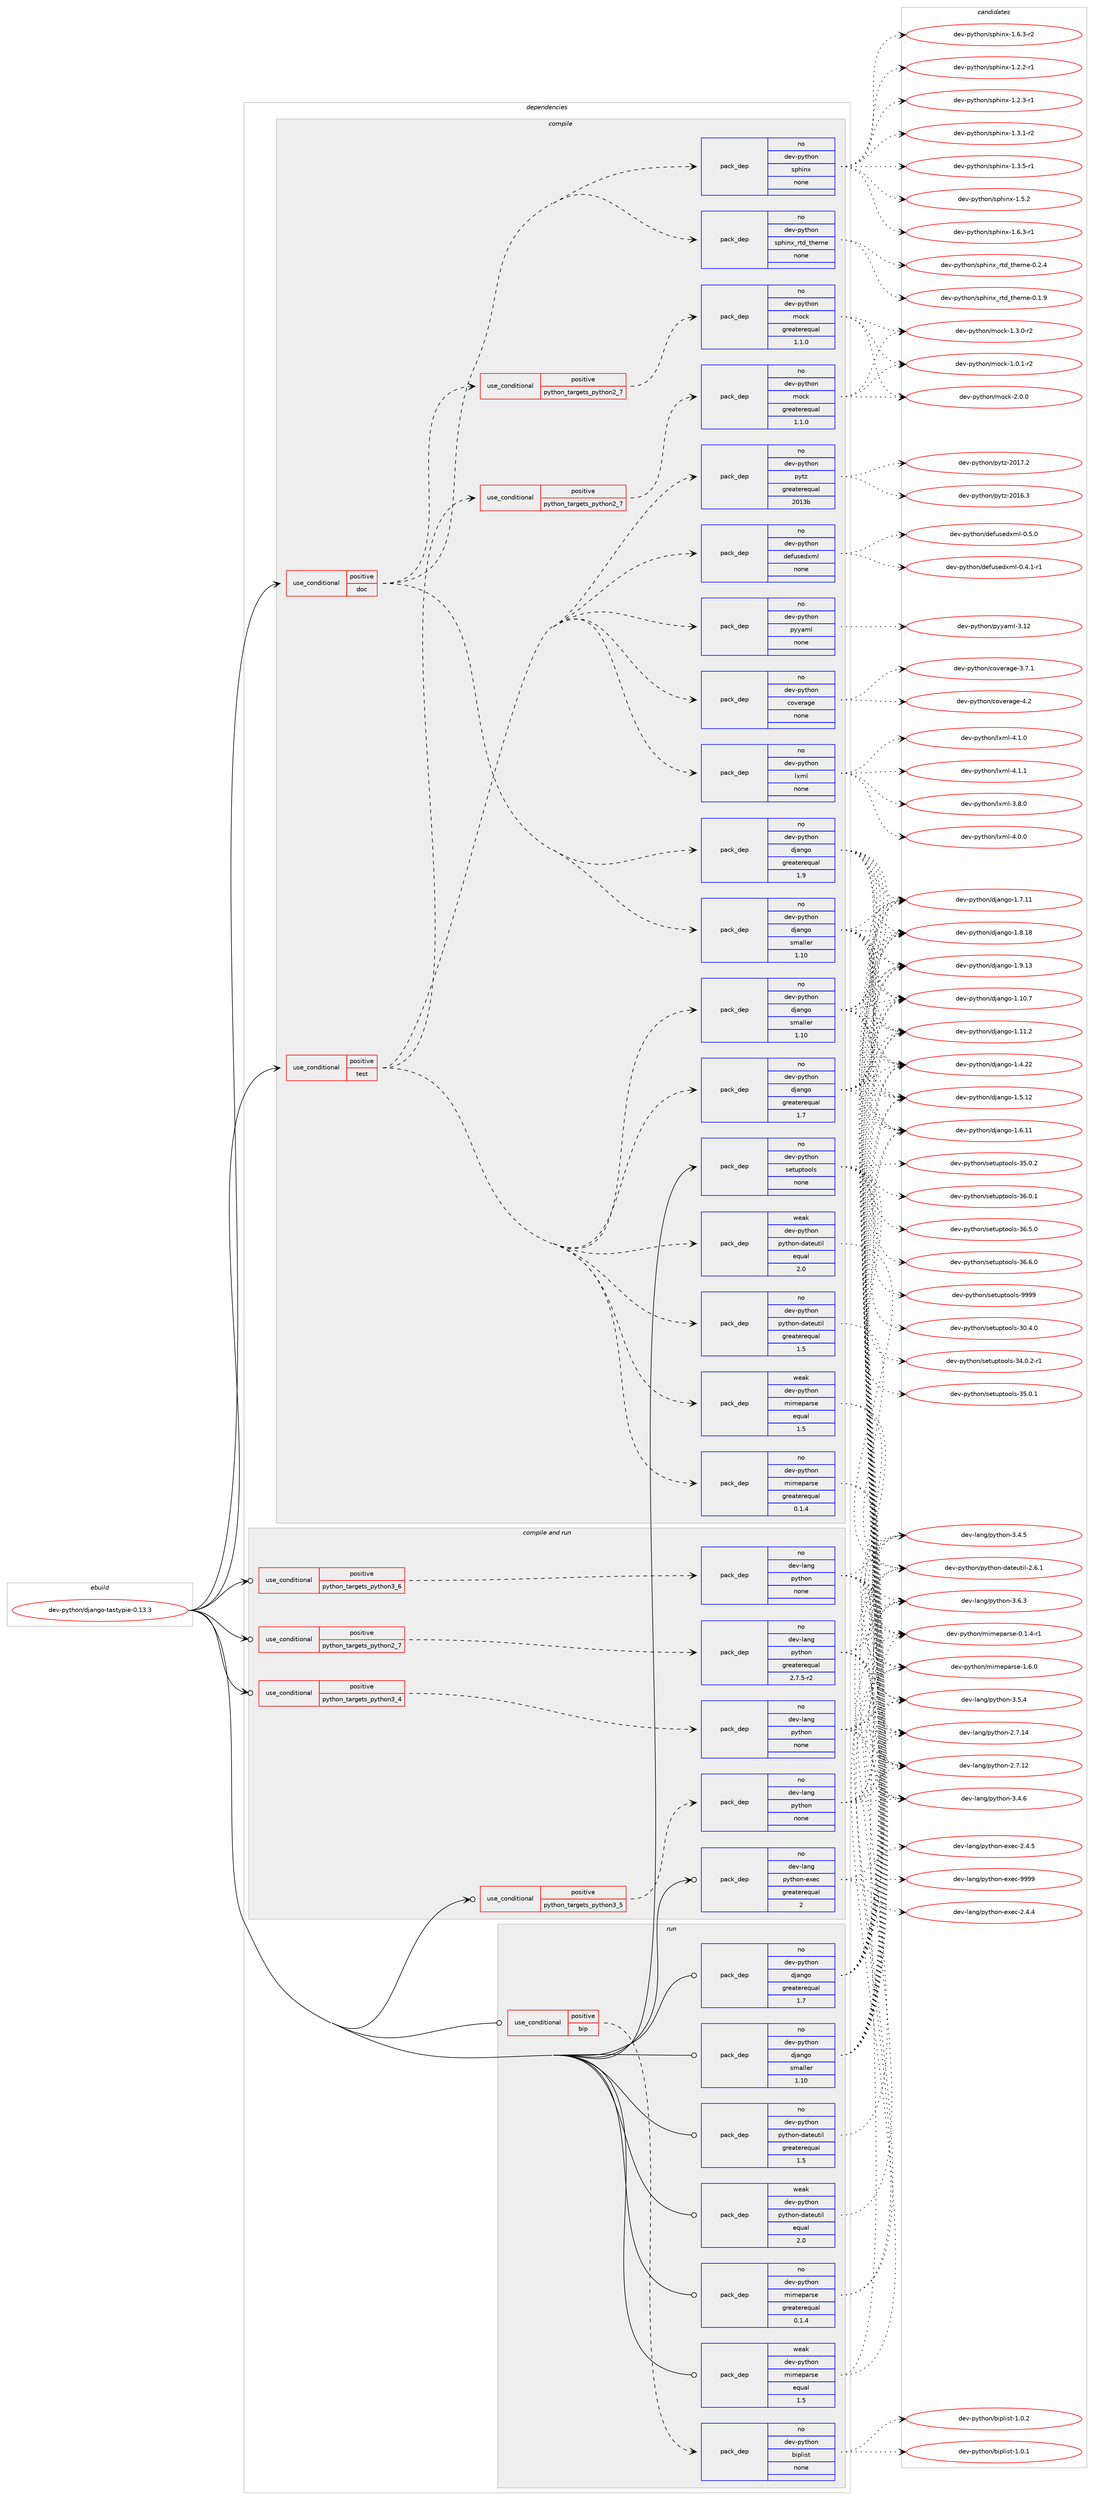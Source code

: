 digraph prolog {

# *************
# Graph options
# *************

newrank=true;
concentrate=true;
compound=true;
graph [rankdir=LR,fontname=Helvetica,fontsize=10,ranksep=1.5];#, ranksep=2.5, nodesep=0.2];
edge  [arrowhead=vee];
node  [fontname=Helvetica,fontsize=10];

# **********
# The ebuild
# **********

subgraph cluster_leftcol {
color=gray;
rank=same;
label=<<i>ebuild</i>>;
id [label="dev-python/django-tastypie-0.13.3", color=red, width=4, href="../dev-python/django-tastypie-0.13.3.svg"];
}

# ****************
# The dependencies
# ****************

subgraph cluster_midcol {
color=gray;
label=<<i>dependencies</i>>;
subgraph cluster_compile {
fillcolor="#eeeeee";
style=filled;
label=<<i>compile</i>>;
subgraph cond31915 {
dependency154502 [label=<<TABLE BORDER="0" CELLBORDER="1" CELLSPACING="0" CELLPADDING="4"><TR><TD ROWSPAN="3" CELLPADDING="10">use_conditional</TD></TR><TR><TD>positive</TD></TR><TR><TD>doc</TD></TR></TABLE>>, shape=none, color=red];
subgraph pack118755 {
dependency154503 [label=<<TABLE BORDER="0" CELLBORDER="1" CELLSPACING="0" CELLPADDING="4" WIDTH="220"><TR><TD ROWSPAN="6" CELLPADDING="30">pack_dep</TD></TR><TR><TD WIDTH="110">no</TD></TR><TR><TD>dev-python</TD></TR><TR><TD>sphinx</TD></TR><TR><TD>none</TD></TR><TR><TD></TD></TR></TABLE>>, shape=none, color=blue];
}
dependency154502:e -> dependency154503:w [weight=20,style="dashed",arrowhead="vee"];
subgraph pack118756 {
dependency154504 [label=<<TABLE BORDER="0" CELLBORDER="1" CELLSPACING="0" CELLPADDING="4" WIDTH="220"><TR><TD ROWSPAN="6" CELLPADDING="30">pack_dep</TD></TR><TR><TD WIDTH="110">no</TD></TR><TR><TD>dev-python</TD></TR><TR><TD>django</TD></TR><TR><TD>greaterequal</TD></TR><TR><TD>1.9</TD></TR></TABLE>>, shape=none, color=blue];
}
dependency154502:e -> dependency154504:w [weight=20,style="dashed",arrowhead="vee"];
subgraph pack118757 {
dependency154505 [label=<<TABLE BORDER="0" CELLBORDER="1" CELLSPACING="0" CELLPADDING="4" WIDTH="220"><TR><TD ROWSPAN="6" CELLPADDING="30">pack_dep</TD></TR><TR><TD WIDTH="110">no</TD></TR><TR><TD>dev-python</TD></TR><TR><TD>django</TD></TR><TR><TD>smaller</TD></TR><TR><TD>1.10</TD></TR></TABLE>>, shape=none, color=blue];
}
dependency154502:e -> dependency154505:w [weight=20,style="dashed",arrowhead="vee"];
subgraph cond31916 {
dependency154506 [label=<<TABLE BORDER="0" CELLBORDER="1" CELLSPACING="0" CELLPADDING="4"><TR><TD ROWSPAN="3" CELLPADDING="10">use_conditional</TD></TR><TR><TD>positive</TD></TR><TR><TD>python_targets_python2_7</TD></TR></TABLE>>, shape=none, color=red];
subgraph pack118758 {
dependency154507 [label=<<TABLE BORDER="0" CELLBORDER="1" CELLSPACING="0" CELLPADDING="4" WIDTH="220"><TR><TD ROWSPAN="6" CELLPADDING="30">pack_dep</TD></TR><TR><TD WIDTH="110">no</TD></TR><TR><TD>dev-python</TD></TR><TR><TD>mock</TD></TR><TR><TD>greaterequal</TD></TR><TR><TD>1.1.0</TD></TR></TABLE>>, shape=none, color=blue];
}
dependency154506:e -> dependency154507:w [weight=20,style="dashed",arrowhead="vee"];
}
dependency154502:e -> dependency154506:w [weight=20,style="dashed",arrowhead="vee"];
subgraph pack118759 {
dependency154508 [label=<<TABLE BORDER="0" CELLBORDER="1" CELLSPACING="0" CELLPADDING="4" WIDTH="220"><TR><TD ROWSPAN="6" CELLPADDING="30">pack_dep</TD></TR><TR><TD WIDTH="110">no</TD></TR><TR><TD>dev-python</TD></TR><TR><TD>sphinx_rtd_theme</TD></TR><TR><TD>none</TD></TR><TR><TD></TD></TR></TABLE>>, shape=none, color=blue];
}
dependency154502:e -> dependency154508:w [weight=20,style="dashed",arrowhead="vee"];
}
id:e -> dependency154502:w [weight=20,style="solid",arrowhead="vee"];
subgraph cond31917 {
dependency154509 [label=<<TABLE BORDER="0" CELLBORDER="1" CELLSPACING="0" CELLPADDING="4"><TR><TD ROWSPAN="3" CELLPADDING="10">use_conditional</TD></TR><TR><TD>positive</TD></TR><TR><TD>test</TD></TR></TABLE>>, shape=none, color=red];
subgraph pack118760 {
dependency154510 [label=<<TABLE BORDER="0" CELLBORDER="1" CELLSPACING="0" CELLPADDING="4" WIDTH="220"><TR><TD ROWSPAN="6" CELLPADDING="30">pack_dep</TD></TR><TR><TD WIDTH="110">no</TD></TR><TR><TD>dev-python</TD></TR><TR><TD>mimeparse</TD></TR><TR><TD>greaterequal</TD></TR><TR><TD>0.1.4</TD></TR></TABLE>>, shape=none, color=blue];
}
dependency154509:e -> dependency154510:w [weight=20,style="dashed",arrowhead="vee"];
subgraph pack118761 {
dependency154511 [label=<<TABLE BORDER="0" CELLBORDER="1" CELLSPACING="0" CELLPADDING="4" WIDTH="220"><TR><TD ROWSPAN="6" CELLPADDING="30">pack_dep</TD></TR><TR><TD WIDTH="110">weak</TD></TR><TR><TD>dev-python</TD></TR><TR><TD>mimeparse</TD></TR><TR><TD>equal</TD></TR><TR><TD>1.5</TD></TR></TABLE>>, shape=none, color=blue];
}
dependency154509:e -> dependency154511:w [weight=20,style="dashed",arrowhead="vee"];
subgraph pack118762 {
dependency154512 [label=<<TABLE BORDER="0" CELLBORDER="1" CELLSPACING="0" CELLPADDING="4" WIDTH="220"><TR><TD ROWSPAN="6" CELLPADDING="30">pack_dep</TD></TR><TR><TD WIDTH="110">no</TD></TR><TR><TD>dev-python</TD></TR><TR><TD>python-dateutil</TD></TR><TR><TD>greaterequal</TD></TR><TR><TD>1.5</TD></TR></TABLE>>, shape=none, color=blue];
}
dependency154509:e -> dependency154512:w [weight=20,style="dashed",arrowhead="vee"];
subgraph pack118763 {
dependency154513 [label=<<TABLE BORDER="0" CELLBORDER="1" CELLSPACING="0" CELLPADDING="4" WIDTH="220"><TR><TD ROWSPAN="6" CELLPADDING="30">pack_dep</TD></TR><TR><TD WIDTH="110">weak</TD></TR><TR><TD>dev-python</TD></TR><TR><TD>python-dateutil</TD></TR><TR><TD>equal</TD></TR><TR><TD>2.0</TD></TR></TABLE>>, shape=none, color=blue];
}
dependency154509:e -> dependency154513:w [weight=20,style="dashed",arrowhead="vee"];
subgraph pack118764 {
dependency154514 [label=<<TABLE BORDER="0" CELLBORDER="1" CELLSPACING="0" CELLPADDING="4" WIDTH="220"><TR><TD ROWSPAN="6" CELLPADDING="30">pack_dep</TD></TR><TR><TD WIDTH="110">no</TD></TR><TR><TD>dev-python</TD></TR><TR><TD>django</TD></TR><TR><TD>greaterequal</TD></TR><TR><TD>1.7</TD></TR></TABLE>>, shape=none, color=blue];
}
dependency154509:e -> dependency154514:w [weight=20,style="dashed",arrowhead="vee"];
subgraph pack118765 {
dependency154515 [label=<<TABLE BORDER="0" CELLBORDER="1" CELLSPACING="0" CELLPADDING="4" WIDTH="220"><TR><TD ROWSPAN="6" CELLPADDING="30">pack_dep</TD></TR><TR><TD WIDTH="110">no</TD></TR><TR><TD>dev-python</TD></TR><TR><TD>django</TD></TR><TR><TD>smaller</TD></TR><TR><TD>1.10</TD></TR></TABLE>>, shape=none, color=blue];
}
dependency154509:e -> dependency154515:w [weight=20,style="dashed",arrowhead="vee"];
subgraph pack118766 {
dependency154516 [label=<<TABLE BORDER="0" CELLBORDER="1" CELLSPACING="0" CELLPADDING="4" WIDTH="220"><TR><TD ROWSPAN="6" CELLPADDING="30">pack_dep</TD></TR><TR><TD WIDTH="110">no</TD></TR><TR><TD>dev-python</TD></TR><TR><TD>lxml</TD></TR><TR><TD>none</TD></TR><TR><TD></TD></TR></TABLE>>, shape=none, color=blue];
}
dependency154509:e -> dependency154516:w [weight=20,style="dashed",arrowhead="vee"];
subgraph pack118767 {
dependency154517 [label=<<TABLE BORDER="0" CELLBORDER="1" CELLSPACING="0" CELLPADDING="4" WIDTH="220"><TR><TD ROWSPAN="6" CELLPADDING="30">pack_dep</TD></TR><TR><TD WIDTH="110">no</TD></TR><TR><TD>dev-python</TD></TR><TR><TD>coverage</TD></TR><TR><TD>none</TD></TR><TR><TD></TD></TR></TABLE>>, shape=none, color=blue];
}
dependency154509:e -> dependency154517:w [weight=20,style="dashed",arrowhead="vee"];
subgraph pack118768 {
dependency154518 [label=<<TABLE BORDER="0" CELLBORDER="1" CELLSPACING="0" CELLPADDING="4" WIDTH="220"><TR><TD ROWSPAN="6" CELLPADDING="30">pack_dep</TD></TR><TR><TD WIDTH="110">no</TD></TR><TR><TD>dev-python</TD></TR><TR><TD>pyyaml</TD></TR><TR><TD>none</TD></TR><TR><TD></TD></TR></TABLE>>, shape=none, color=blue];
}
dependency154509:e -> dependency154518:w [weight=20,style="dashed",arrowhead="vee"];
subgraph pack118769 {
dependency154519 [label=<<TABLE BORDER="0" CELLBORDER="1" CELLSPACING="0" CELLPADDING="4" WIDTH="220"><TR><TD ROWSPAN="6" CELLPADDING="30">pack_dep</TD></TR><TR><TD WIDTH="110">no</TD></TR><TR><TD>dev-python</TD></TR><TR><TD>defusedxml</TD></TR><TR><TD>none</TD></TR><TR><TD></TD></TR></TABLE>>, shape=none, color=blue];
}
dependency154509:e -> dependency154519:w [weight=20,style="dashed",arrowhead="vee"];
subgraph cond31918 {
dependency154520 [label=<<TABLE BORDER="0" CELLBORDER="1" CELLSPACING="0" CELLPADDING="4"><TR><TD ROWSPAN="3" CELLPADDING="10">use_conditional</TD></TR><TR><TD>positive</TD></TR><TR><TD>python_targets_python2_7</TD></TR></TABLE>>, shape=none, color=red];
subgraph pack118770 {
dependency154521 [label=<<TABLE BORDER="0" CELLBORDER="1" CELLSPACING="0" CELLPADDING="4" WIDTH="220"><TR><TD ROWSPAN="6" CELLPADDING="30">pack_dep</TD></TR><TR><TD WIDTH="110">no</TD></TR><TR><TD>dev-python</TD></TR><TR><TD>mock</TD></TR><TR><TD>greaterequal</TD></TR><TR><TD>1.1.0</TD></TR></TABLE>>, shape=none, color=blue];
}
dependency154520:e -> dependency154521:w [weight=20,style="dashed",arrowhead="vee"];
}
dependency154509:e -> dependency154520:w [weight=20,style="dashed",arrowhead="vee"];
subgraph pack118771 {
dependency154522 [label=<<TABLE BORDER="0" CELLBORDER="1" CELLSPACING="0" CELLPADDING="4" WIDTH="220"><TR><TD ROWSPAN="6" CELLPADDING="30">pack_dep</TD></TR><TR><TD WIDTH="110">no</TD></TR><TR><TD>dev-python</TD></TR><TR><TD>pytz</TD></TR><TR><TD>greaterequal</TD></TR><TR><TD>2013b</TD></TR></TABLE>>, shape=none, color=blue];
}
dependency154509:e -> dependency154522:w [weight=20,style="dashed",arrowhead="vee"];
}
id:e -> dependency154509:w [weight=20,style="solid",arrowhead="vee"];
subgraph pack118772 {
dependency154523 [label=<<TABLE BORDER="0" CELLBORDER="1" CELLSPACING="0" CELLPADDING="4" WIDTH="220"><TR><TD ROWSPAN="6" CELLPADDING="30">pack_dep</TD></TR><TR><TD WIDTH="110">no</TD></TR><TR><TD>dev-python</TD></TR><TR><TD>setuptools</TD></TR><TR><TD>none</TD></TR><TR><TD></TD></TR></TABLE>>, shape=none, color=blue];
}
id:e -> dependency154523:w [weight=20,style="solid",arrowhead="vee"];
}
subgraph cluster_compileandrun {
fillcolor="#eeeeee";
style=filled;
label=<<i>compile and run</i>>;
subgraph cond31919 {
dependency154524 [label=<<TABLE BORDER="0" CELLBORDER="1" CELLSPACING="0" CELLPADDING="4"><TR><TD ROWSPAN="3" CELLPADDING="10">use_conditional</TD></TR><TR><TD>positive</TD></TR><TR><TD>python_targets_python2_7</TD></TR></TABLE>>, shape=none, color=red];
subgraph pack118773 {
dependency154525 [label=<<TABLE BORDER="0" CELLBORDER="1" CELLSPACING="0" CELLPADDING="4" WIDTH="220"><TR><TD ROWSPAN="6" CELLPADDING="30">pack_dep</TD></TR><TR><TD WIDTH="110">no</TD></TR><TR><TD>dev-lang</TD></TR><TR><TD>python</TD></TR><TR><TD>greaterequal</TD></TR><TR><TD>2.7.5-r2</TD></TR></TABLE>>, shape=none, color=blue];
}
dependency154524:e -> dependency154525:w [weight=20,style="dashed",arrowhead="vee"];
}
id:e -> dependency154524:w [weight=20,style="solid",arrowhead="odotvee"];
subgraph cond31920 {
dependency154526 [label=<<TABLE BORDER="0" CELLBORDER="1" CELLSPACING="0" CELLPADDING="4"><TR><TD ROWSPAN="3" CELLPADDING="10">use_conditional</TD></TR><TR><TD>positive</TD></TR><TR><TD>python_targets_python3_4</TD></TR></TABLE>>, shape=none, color=red];
subgraph pack118774 {
dependency154527 [label=<<TABLE BORDER="0" CELLBORDER="1" CELLSPACING="0" CELLPADDING="4" WIDTH="220"><TR><TD ROWSPAN="6" CELLPADDING="30">pack_dep</TD></TR><TR><TD WIDTH="110">no</TD></TR><TR><TD>dev-lang</TD></TR><TR><TD>python</TD></TR><TR><TD>none</TD></TR><TR><TD></TD></TR></TABLE>>, shape=none, color=blue];
}
dependency154526:e -> dependency154527:w [weight=20,style="dashed",arrowhead="vee"];
}
id:e -> dependency154526:w [weight=20,style="solid",arrowhead="odotvee"];
subgraph cond31921 {
dependency154528 [label=<<TABLE BORDER="0" CELLBORDER="1" CELLSPACING="0" CELLPADDING="4"><TR><TD ROWSPAN="3" CELLPADDING="10">use_conditional</TD></TR><TR><TD>positive</TD></TR><TR><TD>python_targets_python3_5</TD></TR></TABLE>>, shape=none, color=red];
subgraph pack118775 {
dependency154529 [label=<<TABLE BORDER="0" CELLBORDER="1" CELLSPACING="0" CELLPADDING="4" WIDTH="220"><TR><TD ROWSPAN="6" CELLPADDING="30">pack_dep</TD></TR><TR><TD WIDTH="110">no</TD></TR><TR><TD>dev-lang</TD></TR><TR><TD>python</TD></TR><TR><TD>none</TD></TR><TR><TD></TD></TR></TABLE>>, shape=none, color=blue];
}
dependency154528:e -> dependency154529:w [weight=20,style="dashed",arrowhead="vee"];
}
id:e -> dependency154528:w [weight=20,style="solid",arrowhead="odotvee"];
subgraph cond31922 {
dependency154530 [label=<<TABLE BORDER="0" CELLBORDER="1" CELLSPACING="0" CELLPADDING="4"><TR><TD ROWSPAN="3" CELLPADDING="10">use_conditional</TD></TR><TR><TD>positive</TD></TR><TR><TD>python_targets_python3_6</TD></TR></TABLE>>, shape=none, color=red];
subgraph pack118776 {
dependency154531 [label=<<TABLE BORDER="0" CELLBORDER="1" CELLSPACING="0" CELLPADDING="4" WIDTH="220"><TR><TD ROWSPAN="6" CELLPADDING="30">pack_dep</TD></TR><TR><TD WIDTH="110">no</TD></TR><TR><TD>dev-lang</TD></TR><TR><TD>python</TD></TR><TR><TD>none</TD></TR><TR><TD></TD></TR></TABLE>>, shape=none, color=blue];
}
dependency154530:e -> dependency154531:w [weight=20,style="dashed",arrowhead="vee"];
}
id:e -> dependency154530:w [weight=20,style="solid",arrowhead="odotvee"];
subgraph pack118777 {
dependency154532 [label=<<TABLE BORDER="0" CELLBORDER="1" CELLSPACING="0" CELLPADDING="4" WIDTH="220"><TR><TD ROWSPAN="6" CELLPADDING="30">pack_dep</TD></TR><TR><TD WIDTH="110">no</TD></TR><TR><TD>dev-lang</TD></TR><TR><TD>python-exec</TD></TR><TR><TD>greaterequal</TD></TR><TR><TD>2</TD></TR></TABLE>>, shape=none, color=blue];
}
id:e -> dependency154532:w [weight=20,style="solid",arrowhead="odotvee"];
}
subgraph cluster_run {
fillcolor="#eeeeee";
style=filled;
label=<<i>run</i>>;
subgraph cond31923 {
dependency154533 [label=<<TABLE BORDER="0" CELLBORDER="1" CELLSPACING="0" CELLPADDING="4"><TR><TD ROWSPAN="3" CELLPADDING="10">use_conditional</TD></TR><TR><TD>positive</TD></TR><TR><TD>bip</TD></TR></TABLE>>, shape=none, color=red];
subgraph pack118778 {
dependency154534 [label=<<TABLE BORDER="0" CELLBORDER="1" CELLSPACING="0" CELLPADDING="4" WIDTH="220"><TR><TD ROWSPAN="6" CELLPADDING="30">pack_dep</TD></TR><TR><TD WIDTH="110">no</TD></TR><TR><TD>dev-python</TD></TR><TR><TD>biplist</TD></TR><TR><TD>none</TD></TR><TR><TD></TD></TR></TABLE>>, shape=none, color=blue];
}
dependency154533:e -> dependency154534:w [weight=20,style="dashed",arrowhead="vee"];
}
id:e -> dependency154533:w [weight=20,style="solid",arrowhead="odot"];
subgraph pack118779 {
dependency154535 [label=<<TABLE BORDER="0" CELLBORDER="1" CELLSPACING="0" CELLPADDING="4" WIDTH="220"><TR><TD ROWSPAN="6" CELLPADDING="30">pack_dep</TD></TR><TR><TD WIDTH="110">no</TD></TR><TR><TD>dev-python</TD></TR><TR><TD>django</TD></TR><TR><TD>greaterequal</TD></TR><TR><TD>1.7</TD></TR></TABLE>>, shape=none, color=blue];
}
id:e -> dependency154535:w [weight=20,style="solid",arrowhead="odot"];
subgraph pack118780 {
dependency154536 [label=<<TABLE BORDER="0" CELLBORDER="1" CELLSPACING="0" CELLPADDING="4" WIDTH="220"><TR><TD ROWSPAN="6" CELLPADDING="30">pack_dep</TD></TR><TR><TD WIDTH="110">no</TD></TR><TR><TD>dev-python</TD></TR><TR><TD>django</TD></TR><TR><TD>smaller</TD></TR><TR><TD>1.10</TD></TR></TABLE>>, shape=none, color=blue];
}
id:e -> dependency154536:w [weight=20,style="solid",arrowhead="odot"];
subgraph pack118781 {
dependency154537 [label=<<TABLE BORDER="0" CELLBORDER="1" CELLSPACING="0" CELLPADDING="4" WIDTH="220"><TR><TD ROWSPAN="6" CELLPADDING="30">pack_dep</TD></TR><TR><TD WIDTH="110">no</TD></TR><TR><TD>dev-python</TD></TR><TR><TD>mimeparse</TD></TR><TR><TD>greaterequal</TD></TR><TR><TD>0.1.4</TD></TR></TABLE>>, shape=none, color=blue];
}
id:e -> dependency154537:w [weight=20,style="solid",arrowhead="odot"];
subgraph pack118782 {
dependency154538 [label=<<TABLE BORDER="0" CELLBORDER="1" CELLSPACING="0" CELLPADDING="4" WIDTH="220"><TR><TD ROWSPAN="6" CELLPADDING="30">pack_dep</TD></TR><TR><TD WIDTH="110">no</TD></TR><TR><TD>dev-python</TD></TR><TR><TD>python-dateutil</TD></TR><TR><TD>greaterequal</TD></TR><TR><TD>1.5</TD></TR></TABLE>>, shape=none, color=blue];
}
id:e -> dependency154538:w [weight=20,style="solid",arrowhead="odot"];
subgraph pack118783 {
dependency154539 [label=<<TABLE BORDER="0" CELLBORDER="1" CELLSPACING="0" CELLPADDING="4" WIDTH="220"><TR><TD ROWSPAN="6" CELLPADDING="30">pack_dep</TD></TR><TR><TD WIDTH="110">weak</TD></TR><TR><TD>dev-python</TD></TR><TR><TD>mimeparse</TD></TR><TR><TD>equal</TD></TR><TR><TD>1.5</TD></TR></TABLE>>, shape=none, color=blue];
}
id:e -> dependency154539:w [weight=20,style="solid",arrowhead="odot"];
subgraph pack118784 {
dependency154540 [label=<<TABLE BORDER="0" CELLBORDER="1" CELLSPACING="0" CELLPADDING="4" WIDTH="220"><TR><TD ROWSPAN="6" CELLPADDING="30">pack_dep</TD></TR><TR><TD WIDTH="110">weak</TD></TR><TR><TD>dev-python</TD></TR><TR><TD>python-dateutil</TD></TR><TR><TD>equal</TD></TR><TR><TD>2.0</TD></TR></TABLE>>, shape=none, color=blue];
}
id:e -> dependency154540:w [weight=20,style="solid",arrowhead="odot"];
}
}

# **************
# The candidates
# **************

subgraph cluster_choices {
rank=same;
color=gray;
label=<<i>candidates</i>>;

subgraph choice118755 {
color=black;
nodesep=1;
choice10010111845112121116104111110471151121041051101204549465046504511449 [label="dev-python/sphinx-1.2.2-r1", color=red, width=4,href="../dev-python/sphinx-1.2.2-r1.svg"];
choice10010111845112121116104111110471151121041051101204549465046514511449 [label="dev-python/sphinx-1.2.3-r1", color=red, width=4,href="../dev-python/sphinx-1.2.3-r1.svg"];
choice10010111845112121116104111110471151121041051101204549465146494511450 [label="dev-python/sphinx-1.3.1-r2", color=red, width=4,href="../dev-python/sphinx-1.3.1-r2.svg"];
choice10010111845112121116104111110471151121041051101204549465146534511449 [label="dev-python/sphinx-1.3.5-r1", color=red, width=4,href="../dev-python/sphinx-1.3.5-r1.svg"];
choice1001011184511212111610411111047115112104105110120454946534650 [label="dev-python/sphinx-1.5.2", color=red, width=4,href="../dev-python/sphinx-1.5.2.svg"];
choice10010111845112121116104111110471151121041051101204549465446514511449 [label="dev-python/sphinx-1.6.3-r1", color=red, width=4,href="../dev-python/sphinx-1.6.3-r1.svg"];
choice10010111845112121116104111110471151121041051101204549465446514511450 [label="dev-python/sphinx-1.6.3-r2", color=red, width=4,href="../dev-python/sphinx-1.6.3-r2.svg"];
dependency154503:e -> choice10010111845112121116104111110471151121041051101204549465046504511449:w [style=dotted,weight="100"];
dependency154503:e -> choice10010111845112121116104111110471151121041051101204549465046514511449:w [style=dotted,weight="100"];
dependency154503:e -> choice10010111845112121116104111110471151121041051101204549465146494511450:w [style=dotted,weight="100"];
dependency154503:e -> choice10010111845112121116104111110471151121041051101204549465146534511449:w [style=dotted,weight="100"];
dependency154503:e -> choice1001011184511212111610411111047115112104105110120454946534650:w [style=dotted,weight="100"];
dependency154503:e -> choice10010111845112121116104111110471151121041051101204549465446514511449:w [style=dotted,weight="100"];
dependency154503:e -> choice10010111845112121116104111110471151121041051101204549465446514511450:w [style=dotted,weight="100"];
}
subgraph choice118756 {
color=black;
nodesep=1;
choice10010111845112121116104111110471001069711010311145494649484655 [label="dev-python/django-1.10.7", color=red, width=4,href="../dev-python/django-1.10.7.svg"];
choice10010111845112121116104111110471001069711010311145494649494650 [label="dev-python/django-1.11.2", color=red, width=4,href="../dev-python/django-1.11.2.svg"];
choice10010111845112121116104111110471001069711010311145494652465050 [label="dev-python/django-1.4.22", color=red, width=4,href="../dev-python/django-1.4.22.svg"];
choice10010111845112121116104111110471001069711010311145494653464950 [label="dev-python/django-1.5.12", color=red, width=4,href="../dev-python/django-1.5.12.svg"];
choice10010111845112121116104111110471001069711010311145494654464949 [label="dev-python/django-1.6.11", color=red, width=4,href="../dev-python/django-1.6.11.svg"];
choice10010111845112121116104111110471001069711010311145494655464949 [label="dev-python/django-1.7.11", color=red, width=4,href="../dev-python/django-1.7.11.svg"];
choice10010111845112121116104111110471001069711010311145494656464956 [label="dev-python/django-1.8.18", color=red, width=4,href="../dev-python/django-1.8.18.svg"];
choice10010111845112121116104111110471001069711010311145494657464951 [label="dev-python/django-1.9.13", color=red, width=4,href="../dev-python/django-1.9.13.svg"];
dependency154504:e -> choice10010111845112121116104111110471001069711010311145494649484655:w [style=dotted,weight="100"];
dependency154504:e -> choice10010111845112121116104111110471001069711010311145494649494650:w [style=dotted,weight="100"];
dependency154504:e -> choice10010111845112121116104111110471001069711010311145494652465050:w [style=dotted,weight="100"];
dependency154504:e -> choice10010111845112121116104111110471001069711010311145494653464950:w [style=dotted,weight="100"];
dependency154504:e -> choice10010111845112121116104111110471001069711010311145494654464949:w [style=dotted,weight="100"];
dependency154504:e -> choice10010111845112121116104111110471001069711010311145494655464949:w [style=dotted,weight="100"];
dependency154504:e -> choice10010111845112121116104111110471001069711010311145494656464956:w [style=dotted,weight="100"];
dependency154504:e -> choice10010111845112121116104111110471001069711010311145494657464951:w [style=dotted,weight="100"];
}
subgraph choice118757 {
color=black;
nodesep=1;
choice10010111845112121116104111110471001069711010311145494649484655 [label="dev-python/django-1.10.7", color=red, width=4,href="../dev-python/django-1.10.7.svg"];
choice10010111845112121116104111110471001069711010311145494649494650 [label="dev-python/django-1.11.2", color=red, width=4,href="../dev-python/django-1.11.2.svg"];
choice10010111845112121116104111110471001069711010311145494652465050 [label="dev-python/django-1.4.22", color=red, width=4,href="../dev-python/django-1.4.22.svg"];
choice10010111845112121116104111110471001069711010311145494653464950 [label="dev-python/django-1.5.12", color=red, width=4,href="../dev-python/django-1.5.12.svg"];
choice10010111845112121116104111110471001069711010311145494654464949 [label="dev-python/django-1.6.11", color=red, width=4,href="../dev-python/django-1.6.11.svg"];
choice10010111845112121116104111110471001069711010311145494655464949 [label="dev-python/django-1.7.11", color=red, width=4,href="../dev-python/django-1.7.11.svg"];
choice10010111845112121116104111110471001069711010311145494656464956 [label="dev-python/django-1.8.18", color=red, width=4,href="../dev-python/django-1.8.18.svg"];
choice10010111845112121116104111110471001069711010311145494657464951 [label="dev-python/django-1.9.13", color=red, width=4,href="../dev-python/django-1.9.13.svg"];
dependency154505:e -> choice10010111845112121116104111110471001069711010311145494649484655:w [style=dotted,weight="100"];
dependency154505:e -> choice10010111845112121116104111110471001069711010311145494649494650:w [style=dotted,weight="100"];
dependency154505:e -> choice10010111845112121116104111110471001069711010311145494652465050:w [style=dotted,weight="100"];
dependency154505:e -> choice10010111845112121116104111110471001069711010311145494653464950:w [style=dotted,weight="100"];
dependency154505:e -> choice10010111845112121116104111110471001069711010311145494654464949:w [style=dotted,weight="100"];
dependency154505:e -> choice10010111845112121116104111110471001069711010311145494655464949:w [style=dotted,weight="100"];
dependency154505:e -> choice10010111845112121116104111110471001069711010311145494656464956:w [style=dotted,weight="100"];
dependency154505:e -> choice10010111845112121116104111110471001069711010311145494657464951:w [style=dotted,weight="100"];
}
subgraph choice118758 {
color=black;
nodesep=1;
choice1001011184511212111610411111047109111991074549464846494511450 [label="dev-python/mock-1.0.1-r2", color=red, width=4,href="../dev-python/mock-1.0.1-r2.svg"];
choice1001011184511212111610411111047109111991074549465146484511450 [label="dev-python/mock-1.3.0-r2", color=red, width=4,href="../dev-python/mock-1.3.0-r2.svg"];
choice100101118451121211161041111104710911199107455046484648 [label="dev-python/mock-2.0.0", color=red, width=4,href="../dev-python/mock-2.0.0.svg"];
dependency154507:e -> choice1001011184511212111610411111047109111991074549464846494511450:w [style=dotted,weight="100"];
dependency154507:e -> choice1001011184511212111610411111047109111991074549465146484511450:w [style=dotted,weight="100"];
dependency154507:e -> choice100101118451121211161041111104710911199107455046484648:w [style=dotted,weight="100"];
}
subgraph choice118759 {
color=black;
nodesep=1;
choice10010111845112121116104111110471151121041051101209511411610095116104101109101454846494657 [label="dev-python/sphinx_rtd_theme-0.1.9", color=red, width=4,href="../dev-python/sphinx_rtd_theme-0.1.9.svg"];
choice10010111845112121116104111110471151121041051101209511411610095116104101109101454846504652 [label="dev-python/sphinx_rtd_theme-0.2.4", color=red, width=4,href="../dev-python/sphinx_rtd_theme-0.2.4.svg"];
dependency154508:e -> choice10010111845112121116104111110471151121041051101209511411610095116104101109101454846494657:w [style=dotted,weight="100"];
dependency154508:e -> choice10010111845112121116104111110471151121041051101209511411610095116104101109101454846504652:w [style=dotted,weight="100"];
}
subgraph choice118760 {
color=black;
nodesep=1;
choice1001011184511212111610411111047109105109101112971141151014548464946524511449 [label="dev-python/mimeparse-0.1.4-r1", color=red, width=4,href="../dev-python/mimeparse-0.1.4-r1.svg"];
choice100101118451121211161041111104710910510910111297114115101454946544648 [label="dev-python/mimeparse-1.6.0", color=red, width=4,href="../dev-python/mimeparse-1.6.0.svg"];
dependency154510:e -> choice1001011184511212111610411111047109105109101112971141151014548464946524511449:w [style=dotted,weight="100"];
dependency154510:e -> choice100101118451121211161041111104710910510910111297114115101454946544648:w [style=dotted,weight="100"];
}
subgraph choice118761 {
color=black;
nodesep=1;
choice1001011184511212111610411111047109105109101112971141151014548464946524511449 [label="dev-python/mimeparse-0.1.4-r1", color=red, width=4,href="../dev-python/mimeparse-0.1.4-r1.svg"];
choice100101118451121211161041111104710910510910111297114115101454946544648 [label="dev-python/mimeparse-1.6.0", color=red, width=4,href="../dev-python/mimeparse-1.6.0.svg"];
dependency154511:e -> choice1001011184511212111610411111047109105109101112971141151014548464946524511449:w [style=dotted,weight="100"];
dependency154511:e -> choice100101118451121211161041111104710910510910111297114115101454946544648:w [style=dotted,weight="100"];
}
subgraph choice118762 {
color=black;
nodesep=1;
choice10010111845112121116104111110471121211161041111104510097116101117116105108455046544649 [label="dev-python/python-dateutil-2.6.1", color=red, width=4,href="../dev-python/python-dateutil-2.6.1.svg"];
dependency154512:e -> choice10010111845112121116104111110471121211161041111104510097116101117116105108455046544649:w [style=dotted,weight="100"];
}
subgraph choice118763 {
color=black;
nodesep=1;
choice10010111845112121116104111110471121211161041111104510097116101117116105108455046544649 [label="dev-python/python-dateutil-2.6.1", color=red, width=4,href="../dev-python/python-dateutil-2.6.1.svg"];
dependency154513:e -> choice10010111845112121116104111110471121211161041111104510097116101117116105108455046544649:w [style=dotted,weight="100"];
}
subgraph choice118764 {
color=black;
nodesep=1;
choice10010111845112121116104111110471001069711010311145494649484655 [label="dev-python/django-1.10.7", color=red, width=4,href="../dev-python/django-1.10.7.svg"];
choice10010111845112121116104111110471001069711010311145494649494650 [label="dev-python/django-1.11.2", color=red, width=4,href="../dev-python/django-1.11.2.svg"];
choice10010111845112121116104111110471001069711010311145494652465050 [label="dev-python/django-1.4.22", color=red, width=4,href="../dev-python/django-1.4.22.svg"];
choice10010111845112121116104111110471001069711010311145494653464950 [label="dev-python/django-1.5.12", color=red, width=4,href="../dev-python/django-1.5.12.svg"];
choice10010111845112121116104111110471001069711010311145494654464949 [label="dev-python/django-1.6.11", color=red, width=4,href="../dev-python/django-1.6.11.svg"];
choice10010111845112121116104111110471001069711010311145494655464949 [label="dev-python/django-1.7.11", color=red, width=4,href="../dev-python/django-1.7.11.svg"];
choice10010111845112121116104111110471001069711010311145494656464956 [label="dev-python/django-1.8.18", color=red, width=4,href="../dev-python/django-1.8.18.svg"];
choice10010111845112121116104111110471001069711010311145494657464951 [label="dev-python/django-1.9.13", color=red, width=4,href="../dev-python/django-1.9.13.svg"];
dependency154514:e -> choice10010111845112121116104111110471001069711010311145494649484655:w [style=dotted,weight="100"];
dependency154514:e -> choice10010111845112121116104111110471001069711010311145494649494650:w [style=dotted,weight="100"];
dependency154514:e -> choice10010111845112121116104111110471001069711010311145494652465050:w [style=dotted,weight="100"];
dependency154514:e -> choice10010111845112121116104111110471001069711010311145494653464950:w [style=dotted,weight="100"];
dependency154514:e -> choice10010111845112121116104111110471001069711010311145494654464949:w [style=dotted,weight="100"];
dependency154514:e -> choice10010111845112121116104111110471001069711010311145494655464949:w [style=dotted,weight="100"];
dependency154514:e -> choice10010111845112121116104111110471001069711010311145494656464956:w [style=dotted,weight="100"];
dependency154514:e -> choice10010111845112121116104111110471001069711010311145494657464951:w [style=dotted,weight="100"];
}
subgraph choice118765 {
color=black;
nodesep=1;
choice10010111845112121116104111110471001069711010311145494649484655 [label="dev-python/django-1.10.7", color=red, width=4,href="../dev-python/django-1.10.7.svg"];
choice10010111845112121116104111110471001069711010311145494649494650 [label="dev-python/django-1.11.2", color=red, width=4,href="../dev-python/django-1.11.2.svg"];
choice10010111845112121116104111110471001069711010311145494652465050 [label="dev-python/django-1.4.22", color=red, width=4,href="../dev-python/django-1.4.22.svg"];
choice10010111845112121116104111110471001069711010311145494653464950 [label="dev-python/django-1.5.12", color=red, width=4,href="../dev-python/django-1.5.12.svg"];
choice10010111845112121116104111110471001069711010311145494654464949 [label="dev-python/django-1.6.11", color=red, width=4,href="../dev-python/django-1.6.11.svg"];
choice10010111845112121116104111110471001069711010311145494655464949 [label="dev-python/django-1.7.11", color=red, width=4,href="../dev-python/django-1.7.11.svg"];
choice10010111845112121116104111110471001069711010311145494656464956 [label="dev-python/django-1.8.18", color=red, width=4,href="../dev-python/django-1.8.18.svg"];
choice10010111845112121116104111110471001069711010311145494657464951 [label="dev-python/django-1.9.13", color=red, width=4,href="../dev-python/django-1.9.13.svg"];
dependency154515:e -> choice10010111845112121116104111110471001069711010311145494649484655:w [style=dotted,weight="100"];
dependency154515:e -> choice10010111845112121116104111110471001069711010311145494649494650:w [style=dotted,weight="100"];
dependency154515:e -> choice10010111845112121116104111110471001069711010311145494652465050:w [style=dotted,weight="100"];
dependency154515:e -> choice10010111845112121116104111110471001069711010311145494653464950:w [style=dotted,weight="100"];
dependency154515:e -> choice10010111845112121116104111110471001069711010311145494654464949:w [style=dotted,weight="100"];
dependency154515:e -> choice10010111845112121116104111110471001069711010311145494655464949:w [style=dotted,weight="100"];
dependency154515:e -> choice10010111845112121116104111110471001069711010311145494656464956:w [style=dotted,weight="100"];
dependency154515:e -> choice10010111845112121116104111110471001069711010311145494657464951:w [style=dotted,weight="100"];
}
subgraph choice118766 {
color=black;
nodesep=1;
choice1001011184511212111610411111047108120109108455146564648 [label="dev-python/lxml-3.8.0", color=red, width=4,href="../dev-python/lxml-3.8.0.svg"];
choice1001011184511212111610411111047108120109108455246484648 [label="dev-python/lxml-4.0.0", color=red, width=4,href="../dev-python/lxml-4.0.0.svg"];
choice1001011184511212111610411111047108120109108455246494648 [label="dev-python/lxml-4.1.0", color=red, width=4,href="../dev-python/lxml-4.1.0.svg"];
choice1001011184511212111610411111047108120109108455246494649 [label="dev-python/lxml-4.1.1", color=red, width=4,href="../dev-python/lxml-4.1.1.svg"];
dependency154516:e -> choice1001011184511212111610411111047108120109108455146564648:w [style=dotted,weight="100"];
dependency154516:e -> choice1001011184511212111610411111047108120109108455246484648:w [style=dotted,weight="100"];
dependency154516:e -> choice1001011184511212111610411111047108120109108455246494648:w [style=dotted,weight="100"];
dependency154516:e -> choice1001011184511212111610411111047108120109108455246494649:w [style=dotted,weight="100"];
}
subgraph choice118767 {
color=black;
nodesep=1;
choice10010111845112121116104111110479911111810111497103101455146554649 [label="dev-python/coverage-3.7.1", color=red, width=4,href="../dev-python/coverage-3.7.1.svg"];
choice1001011184511212111610411111047991111181011149710310145524650 [label="dev-python/coverage-4.2", color=red, width=4,href="../dev-python/coverage-4.2.svg"];
dependency154517:e -> choice10010111845112121116104111110479911111810111497103101455146554649:w [style=dotted,weight="100"];
dependency154517:e -> choice1001011184511212111610411111047991111181011149710310145524650:w [style=dotted,weight="100"];
}
subgraph choice118768 {
color=black;
nodesep=1;
choice1001011184511212111610411111047112121121971091084551464950 [label="dev-python/pyyaml-3.12", color=red, width=4,href="../dev-python/pyyaml-3.12.svg"];
dependency154518:e -> choice1001011184511212111610411111047112121121971091084551464950:w [style=dotted,weight="100"];
}
subgraph choice118769 {
color=black;
nodesep=1;
choice10010111845112121116104111110471001011021171151011001201091084548465246494511449 [label="dev-python/defusedxml-0.4.1-r1", color=red, width=4,href="../dev-python/defusedxml-0.4.1-r1.svg"];
choice1001011184511212111610411111047100101102117115101100120109108454846534648 [label="dev-python/defusedxml-0.5.0", color=red, width=4,href="../dev-python/defusedxml-0.5.0.svg"];
dependency154519:e -> choice10010111845112121116104111110471001011021171151011001201091084548465246494511449:w [style=dotted,weight="100"];
dependency154519:e -> choice1001011184511212111610411111047100101102117115101100120109108454846534648:w [style=dotted,weight="100"];
}
subgraph choice118770 {
color=black;
nodesep=1;
choice1001011184511212111610411111047109111991074549464846494511450 [label="dev-python/mock-1.0.1-r2", color=red, width=4,href="../dev-python/mock-1.0.1-r2.svg"];
choice1001011184511212111610411111047109111991074549465146484511450 [label="dev-python/mock-1.3.0-r2", color=red, width=4,href="../dev-python/mock-1.3.0-r2.svg"];
choice100101118451121211161041111104710911199107455046484648 [label="dev-python/mock-2.0.0", color=red, width=4,href="../dev-python/mock-2.0.0.svg"];
dependency154521:e -> choice1001011184511212111610411111047109111991074549464846494511450:w [style=dotted,weight="100"];
dependency154521:e -> choice1001011184511212111610411111047109111991074549465146484511450:w [style=dotted,weight="100"];
dependency154521:e -> choice100101118451121211161041111104710911199107455046484648:w [style=dotted,weight="100"];
}
subgraph choice118771 {
color=black;
nodesep=1;
choice100101118451121211161041111104711212111612245504849544651 [label="dev-python/pytz-2016.3", color=red, width=4,href="../dev-python/pytz-2016.3.svg"];
choice100101118451121211161041111104711212111612245504849554650 [label="dev-python/pytz-2017.2", color=red, width=4,href="../dev-python/pytz-2017.2.svg"];
dependency154522:e -> choice100101118451121211161041111104711212111612245504849544651:w [style=dotted,weight="100"];
dependency154522:e -> choice100101118451121211161041111104711212111612245504849554650:w [style=dotted,weight="100"];
}
subgraph choice118772 {
color=black;
nodesep=1;
choice100101118451121211161041111104711510111611711211611111110811545514846524648 [label="dev-python/setuptools-30.4.0", color=red, width=4,href="../dev-python/setuptools-30.4.0.svg"];
choice1001011184511212111610411111047115101116117112116111111108115455152464846504511449 [label="dev-python/setuptools-34.0.2-r1", color=red, width=4,href="../dev-python/setuptools-34.0.2-r1.svg"];
choice100101118451121211161041111104711510111611711211611111110811545515346484649 [label="dev-python/setuptools-35.0.1", color=red, width=4,href="../dev-python/setuptools-35.0.1.svg"];
choice100101118451121211161041111104711510111611711211611111110811545515346484650 [label="dev-python/setuptools-35.0.2", color=red, width=4,href="../dev-python/setuptools-35.0.2.svg"];
choice100101118451121211161041111104711510111611711211611111110811545515446484649 [label="dev-python/setuptools-36.0.1", color=red, width=4,href="../dev-python/setuptools-36.0.1.svg"];
choice100101118451121211161041111104711510111611711211611111110811545515446534648 [label="dev-python/setuptools-36.5.0", color=red, width=4,href="../dev-python/setuptools-36.5.0.svg"];
choice100101118451121211161041111104711510111611711211611111110811545515446544648 [label="dev-python/setuptools-36.6.0", color=red, width=4,href="../dev-python/setuptools-36.6.0.svg"];
choice10010111845112121116104111110471151011161171121161111111081154557575757 [label="dev-python/setuptools-9999", color=red, width=4,href="../dev-python/setuptools-9999.svg"];
dependency154523:e -> choice100101118451121211161041111104711510111611711211611111110811545514846524648:w [style=dotted,weight="100"];
dependency154523:e -> choice1001011184511212111610411111047115101116117112116111111108115455152464846504511449:w [style=dotted,weight="100"];
dependency154523:e -> choice100101118451121211161041111104711510111611711211611111110811545515346484649:w [style=dotted,weight="100"];
dependency154523:e -> choice100101118451121211161041111104711510111611711211611111110811545515346484650:w [style=dotted,weight="100"];
dependency154523:e -> choice100101118451121211161041111104711510111611711211611111110811545515446484649:w [style=dotted,weight="100"];
dependency154523:e -> choice100101118451121211161041111104711510111611711211611111110811545515446534648:w [style=dotted,weight="100"];
dependency154523:e -> choice100101118451121211161041111104711510111611711211611111110811545515446544648:w [style=dotted,weight="100"];
dependency154523:e -> choice10010111845112121116104111110471151011161171121161111111081154557575757:w [style=dotted,weight="100"];
}
subgraph choice118773 {
color=black;
nodesep=1;
choice10010111845108971101034711212111610411111045504655464950 [label="dev-lang/python-2.7.12", color=red, width=4,href="../dev-lang/python-2.7.12.svg"];
choice10010111845108971101034711212111610411111045504655464952 [label="dev-lang/python-2.7.14", color=red, width=4,href="../dev-lang/python-2.7.14.svg"];
choice100101118451089711010347112121116104111110455146524653 [label="dev-lang/python-3.4.5", color=red, width=4,href="../dev-lang/python-3.4.5.svg"];
choice100101118451089711010347112121116104111110455146524654 [label="dev-lang/python-3.4.6", color=red, width=4,href="../dev-lang/python-3.4.6.svg"];
choice100101118451089711010347112121116104111110455146534652 [label="dev-lang/python-3.5.4", color=red, width=4,href="../dev-lang/python-3.5.4.svg"];
choice100101118451089711010347112121116104111110455146544651 [label="dev-lang/python-3.6.3", color=red, width=4,href="../dev-lang/python-3.6.3.svg"];
dependency154525:e -> choice10010111845108971101034711212111610411111045504655464950:w [style=dotted,weight="100"];
dependency154525:e -> choice10010111845108971101034711212111610411111045504655464952:w [style=dotted,weight="100"];
dependency154525:e -> choice100101118451089711010347112121116104111110455146524653:w [style=dotted,weight="100"];
dependency154525:e -> choice100101118451089711010347112121116104111110455146524654:w [style=dotted,weight="100"];
dependency154525:e -> choice100101118451089711010347112121116104111110455146534652:w [style=dotted,weight="100"];
dependency154525:e -> choice100101118451089711010347112121116104111110455146544651:w [style=dotted,weight="100"];
}
subgraph choice118774 {
color=black;
nodesep=1;
choice10010111845108971101034711212111610411111045504655464950 [label="dev-lang/python-2.7.12", color=red, width=4,href="../dev-lang/python-2.7.12.svg"];
choice10010111845108971101034711212111610411111045504655464952 [label="dev-lang/python-2.7.14", color=red, width=4,href="../dev-lang/python-2.7.14.svg"];
choice100101118451089711010347112121116104111110455146524653 [label="dev-lang/python-3.4.5", color=red, width=4,href="../dev-lang/python-3.4.5.svg"];
choice100101118451089711010347112121116104111110455146524654 [label="dev-lang/python-3.4.6", color=red, width=4,href="../dev-lang/python-3.4.6.svg"];
choice100101118451089711010347112121116104111110455146534652 [label="dev-lang/python-3.5.4", color=red, width=4,href="../dev-lang/python-3.5.4.svg"];
choice100101118451089711010347112121116104111110455146544651 [label="dev-lang/python-3.6.3", color=red, width=4,href="../dev-lang/python-3.6.3.svg"];
dependency154527:e -> choice10010111845108971101034711212111610411111045504655464950:w [style=dotted,weight="100"];
dependency154527:e -> choice10010111845108971101034711212111610411111045504655464952:w [style=dotted,weight="100"];
dependency154527:e -> choice100101118451089711010347112121116104111110455146524653:w [style=dotted,weight="100"];
dependency154527:e -> choice100101118451089711010347112121116104111110455146524654:w [style=dotted,weight="100"];
dependency154527:e -> choice100101118451089711010347112121116104111110455146534652:w [style=dotted,weight="100"];
dependency154527:e -> choice100101118451089711010347112121116104111110455146544651:w [style=dotted,weight="100"];
}
subgraph choice118775 {
color=black;
nodesep=1;
choice10010111845108971101034711212111610411111045504655464950 [label="dev-lang/python-2.7.12", color=red, width=4,href="../dev-lang/python-2.7.12.svg"];
choice10010111845108971101034711212111610411111045504655464952 [label="dev-lang/python-2.7.14", color=red, width=4,href="../dev-lang/python-2.7.14.svg"];
choice100101118451089711010347112121116104111110455146524653 [label="dev-lang/python-3.4.5", color=red, width=4,href="../dev-lang/python-3.4.5.svg"];
choice100101118451089711010347112121116104111110455146524654 [label="dev-lang/python-3.4.6", color=red, width=4,href="../dev-lang/python-3.4.6.svg"];
choice100101118451089711010347112121116104111110455146534652 [label="dev-lang/python-3.5.4", color=red, width=4,href="../dev-lang/python-3.5.4.svg"];
choice100101118451089711010347112121116104111110455146544651 [label="dev-lang/python-3.6.3", color=red, width=4,href="../dev-lang/python-3.6.3.svg"];
dependency154529:e -> choice10010111845108971101034711212111610411111045504655464950:w [style=dotted,weight="100"];
dependency154529:e -> choice10010111845108971101034711212111610411111045504655464952:w [style=dotted,weight="100"];
dependency154529:e -> choice100101118451089711010347112121116104111110455146524653:w [style=dotted,weight="100"];
dependency154529:e -> choice100101118451089711010347112121116104111110455146524654:w [style=dotted,weight="100"];
dependency154529:e -> choice100101118451089711010347112121116104111110455146534652:w [style=dotted,weight="100"];
dependency154529:e -> choice100101118451089711010347112121116104111110455146544651:w [style=dotted,weight="100"];
}
subgraph choice118776 {
color=black;
nodesep=1;
choice10010111845108971101034711212111610411111045504655464950 [label="dev-lang/python-2.7.12", color=red, width=4,href="../dev-lang/python-2.7.12.svg"];
choice10010111845108971101034711212111610411111045504655464952 [label="dev-lang/python-2.7.14", color=red, width=4,href="../dev-lang/python-2.7.14.svg"];
choice100101118451089711010347112121116104111110455146524653 [label="dev-lang/python-3.4.5", color=red, width=4,href="../dev-lang/python-3.4.5.svg"];
choice100101118451089711010347112121116104111110455146524654 [label="dev-lang/python-3.4.6", color=red, width=4,href="../dev-lang/python-3.4.6.svg"];
choice100101118451089711010347112121116104111110455146534652 [label="dev-lang/python-3.5.4", color=red, width=4,href="../dev-lang/python-3.5.4.svg"];
choice100101118451089711010347112121116104111110455146544651 [label="dev-lang/python-3.6.3", color=red, width=4,href="../dev-lang/python-3.6.3.svg"];
dependency154531:e -> choice10010111845108971101034711212111610411111045504655464950:w [style=dotted,weight="100"];
dependency154531:e -> choice10010111845108971101034711212111610411111045504655464952:w [style=dotted,weight="100"];
dependency154531:e -> choice100101118451089711010347112121116104111110455146524653:w [style=dotted,weight="100"];
dependency154531:e -> choice100101118451089711010347112121116104111110455146524654:w [style=dotted,weight="100"];
dependency154531:e -> choice100101118451089711010347112121116104111110455146534652:w [style=dotted,weight="100"];
dependency154531:e -> choice100101118451089711010347112121116104111110455146544651:w [style=dotted,weight="100"];
}
subgraph choice118777 {
color=black;
nodesep=1;
choice1001011184510897110103471121211161041111104510112010199455046524652 [label="dev-lang/python-exec-2.4.4", color=red, width=4,href="../dev-lang/python-exec-2.4.4.svg"];
choice1001011184510897110103471121211161041111104510112010199455046524653 [label="dev-lang/python-exec-2.4.5", color=red, width=4,href="../dev-lang/python-exec-2.4.5.svg"];
choice10010111845108971101034711212111610411111045101120101994557575757 [label="dev-lang/python-exec-9999", color=red, width=4,href="../dev-lang/python-exec-9999.svg"];
dependency154532:e -> choice1001011184510897110103471121211161041111104510112010199455046524652:w [style=dotted,weight="100"];
dependency154532:e -> choice1001011184510897110103471121211161041111104510112010199455046524653:w [style=dotted,weight="100"];
dependency154532:e -> choice10010111845108971101034711212111610411111045101120101994557575757:w [style=dotted,weight="100"];
}
subgraph choice118778 {
color=black;
nodesep=1;
choice100101118451121211161041111104798105112108105115116454946484649 [label="dev-python/biplist-1.0.1", color=red, width=4,href="../dev-python/biplist-1.0.1.svg"];
choice100101118451121211161041111104798105112108105115116454946484650 [label="dev-python/biplist-1.0.2", color=red, width=4,href="../dev-python/biplist-1.0.2.svg"];
dependency154534:e -> choice100101118451121211161041111104798105112108105115116454946484649:w [style=dotted,weight="100"];
dependency154534:e -> choice100101118451121211161041111104798105112108105115116454946484650:w [style=dotted,weight="100"];
}
subgraph choice118779 {
color=black;
nodesep=1;
choice10010111845112121116104111110471001069711010311145494649484655 [label="dev-python/django-1.10.7", color=red, width=4,href="../dev-python/django-1.10.7.svg"];
choice10010111845112121116104111110471001069711010311145494649494650 [label="dev-python/django-1.11.2", color=red, width=4,href="../dev-python/django-1.11.2.svg"];
choice10010111845112121116104111110471001069711010311145494652465050 [label="dev-python/django-1.4.22", color=red, width=4,href="../dev-python/django-1.4.22.svg"];
choice10010111845112121116104111110471001069711010311145494653464950 [label="dev-python/django-1.5.12", color=red, width=4,href="../dev-python/django-1.5.12.svg"];
choice10010111845112121116104111110471001069711010311145494654464949 [label="dev-python/django-1.6.11", color=red, width=4,href="../dev-python/django-1.6.11.svg"];
choice10010111845112121116104111110471001069711010311145494655464949 [label="dev-python/django-1.7.11", color=red, width=4,href="../dev-python/django-1.7.11.svg"];
choice10010111845112121116104111110471001069711010311145494656464956 [label="dev-python/django-1.8.18", color=red, width=4,href="../dev-python/django-1.8.18.svg"];
choice10010111845112121116104111110471001069711010311145494657464951 [label="dev-python/django-1.9.13", color=red, width=4,href="../dev-python/django-1.9.13.svg"];
dependency154535:e -> choice10010111845112121116104111110471001069711010311145494649484655:w [style=dotted,weight="100"];
dependency154535:e -> choice10010111845112121116104111110471001069711010311145494649494650:w [style=dotted,weight="100"];
dependency154535:e -> choice10010111845112121116104111110471001069711010311145494652465050:w [style=dotted,weight="100"];
dependency154535:e -> choice10010111845112121116104111110471001069711010311145494653464950:w [style=dotted,weight="100"];
dependency154535:e -> choice10010111845112121116104111110471001069711010311145494654464949:w [style=dotted,weight="100"];
dependency154535:e -> choice10010111845112121116104111110471001069711010311145494655464949:w [style=dotted,weight="100"];
dependency154535:e -> choice10010111845112121116104111110471001069711010311145494656464956:w [style=dotted,weight="100"];
dependency154535:e -> choice10010111845112121116104111110471001069711010311145494657464951:w [style=dotted,weight="100"];
}
subgraph choice118780 {
color=black;
nodesep=1;
choice10010111845112121116104111110471001069711010311145494649484655 [label="dev-python/django-1.10.7", color=red, width=4,href="../dev-python/django-1.10.7.svg"];
choice10010111845112121116104111110471001069711010311145494649494650 [label="dev-python/django-1.11.2", color=red, width=4,href="../dev-python/django-1.11.2.svg"];
choice10010111845112121116104111110471001069711010311145494652465050 [label="dev-python/django-1.4.22", color=red, width=4,href="../dev-python/django-1.4.22.svg"];
choice10010111845112121116104111110471001069711010311145494653464950 [label="dev-python/django-1.5.12", color=red, width=4,href="../dev-python/django-1.5.12.svg"];
choice10010111845112121116104111110471001069711010311145494654464949 [label="dev-python/django-1.6.11", color=red, width=4,href="../dev-python/django-1.6.11.svg"];
choice10010111845112121116104111110471001069711010311145494655464949 [label="dev-python/django-1.7.11", color=red, width=4,href="../dev-python/django-1.7.11.svg"];
choice10010111845112121116104111110471001069711010311145494656464956 [label="dev-python/django-1.8.18", color=red, width=4,href="../dev-python/django-1.8.18.svg"];
choice10010111845112121116104111110471001069711010311145494657464951 [label="dev-python/django-1.9.13", color=red, width=4,href="../dev-python/django-1.9.13.svg"];
dependency154536:e -> choice10010111845112121116104111110471001069711010311145494649484655:w [style=dotted,weight="100"];
dependency154536:e -> choice10010111845112121116104111110471001069711010311145494649494650:w [style=dotted,weight="100"];
dependency154536:e -> choice10010111845112121116104111110471001069711010311145494652465050:w [style=dotted,weight="100"];
dependency154536:e -> choice10010111845112121116104111110471001069711010311145494653464950:w [style=dotted,weight="100"];
dependency154536:e -> choice10010111845112121116104111110471001069711010311145494654464949:w [style=dotted,weight="100"];
dependency154536:e -> choice10010111845112121116104111110471001069711010311145494655464949:w [style=dotted,weight="100"];
dependency154536:e -> choice10010111845112121116104111110471001069711010311145494656464956:w [style=dotted,weight="100"];
dependency154536:e -> choice10010111845112121116104111110471001069711010311145494657464951:w [style=dotted,weight="100"];
}
subgraph choice118781 {
color=black;
nodesep=1;
choice1001011184511212111610411111047109105109101112971141151014548464946524511449 [label="dev-python/mimeparse-0.1.4-r1", color=red, width=4,href="../dev-python/mimeparse-0.1.4-r1.svg"];
choice100101118451121211161041111104710910510910111297114115101454946544648 [label="dev-python/mimeparse-1.6.0", color=red, width=4,href="../dev-python/mimeparse-1.6.0.svg"];
dependency154537:e -> choice1001011184511212111610411111047109105109101112971141151014548464946524511449:w [style=dotted,weight="100"];
dependency154537:e -> choice100101118451121211161041111104710910510910111297114115101454946544648:w [style=dotted,weight="100"];
}
subgraph choice118782 {
color=black;
nodesep=1;
choice10010111845112121116104111110471121211161041111104510097116101117116105108455046544649 [label="dev-python/python-dateutil-2.6.1", color=red, width=4,href="../dev-python/python-dateutil-2.6.1.svg"];
dependency154538:e -> choice10010111845112121116104111110471121211161041111104510097116101117116105108455046544649:w [style=dotted,weight="100"];
}
subgraph choice118783 {
color=black;
nodesep=1;
choice1001011184511212111610411111047109105109101112971141151014548464946524511449 [label="dev-python/mimeparse-0.1.4-r1", color=red, width=4,href="../dev-python/mimeparse-0.1.4-r1.svg"];
choice100101118451121211161041111104710910510910111297114115101454946544648 [label="dev-python/mimeparse-1.6.0", color=red, width=4,href="../dev-python/mimeparse-1.6.0.svg"];
dependency154539:e -> choice1001011184511212111610411111047109105109101112971141151014548464946524511449:w [style=dotted,weight="100"];
dependency154539:e -> choice100101118451121211161041111104710910510910111297114115101454946544648:w [style=dotted,weight="100"];
}
subgraph choice118784 {
color=black;
nodesep=1;
choice10010111845112121116104111110471121211161041111104510097116101117116105108455046544649 [label="dev-python/python-dateutil-2.6.1", color=red, width=4,href="../dev-python/python-dateutil-2.6.1.svg"];
dependency154540:e -> choice10010111845112121116104111110471121211161041111104510097116101117116105108455046544649:w [style=dotted,weight="100"];
}
}

}

